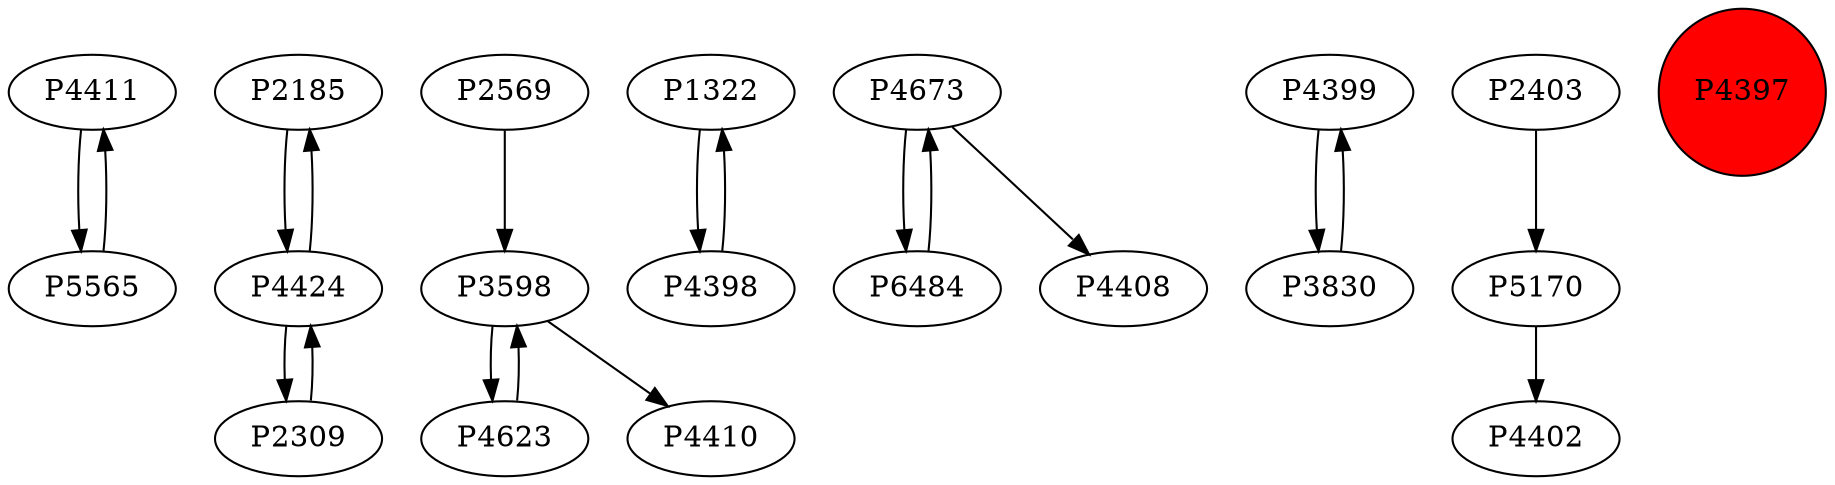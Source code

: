 digraph {
	P4411 -> P5565
	P2185 -> P4424
	P2569 -> P3598
	P1322 -> P4398
	P4673 -> P6484
	P4424 -> P2185
	P3598 -> P4623
	P3598 -> P4410
	P4399 -> P3830
	P3830 -> P4399
	P2403 -> P5170
	P4673 -> P4408
	P4424 -> P2309
	P6484 -> P4673
	P5170 -> P4402
	P2309 -> P4424
	P4398 -> P1322
	P5565 -> P4411
	P4623 -> P3598
	P4397 [shape=circle]
	P4397 [style=filled]
	P4397 [fillcolor=red]
}